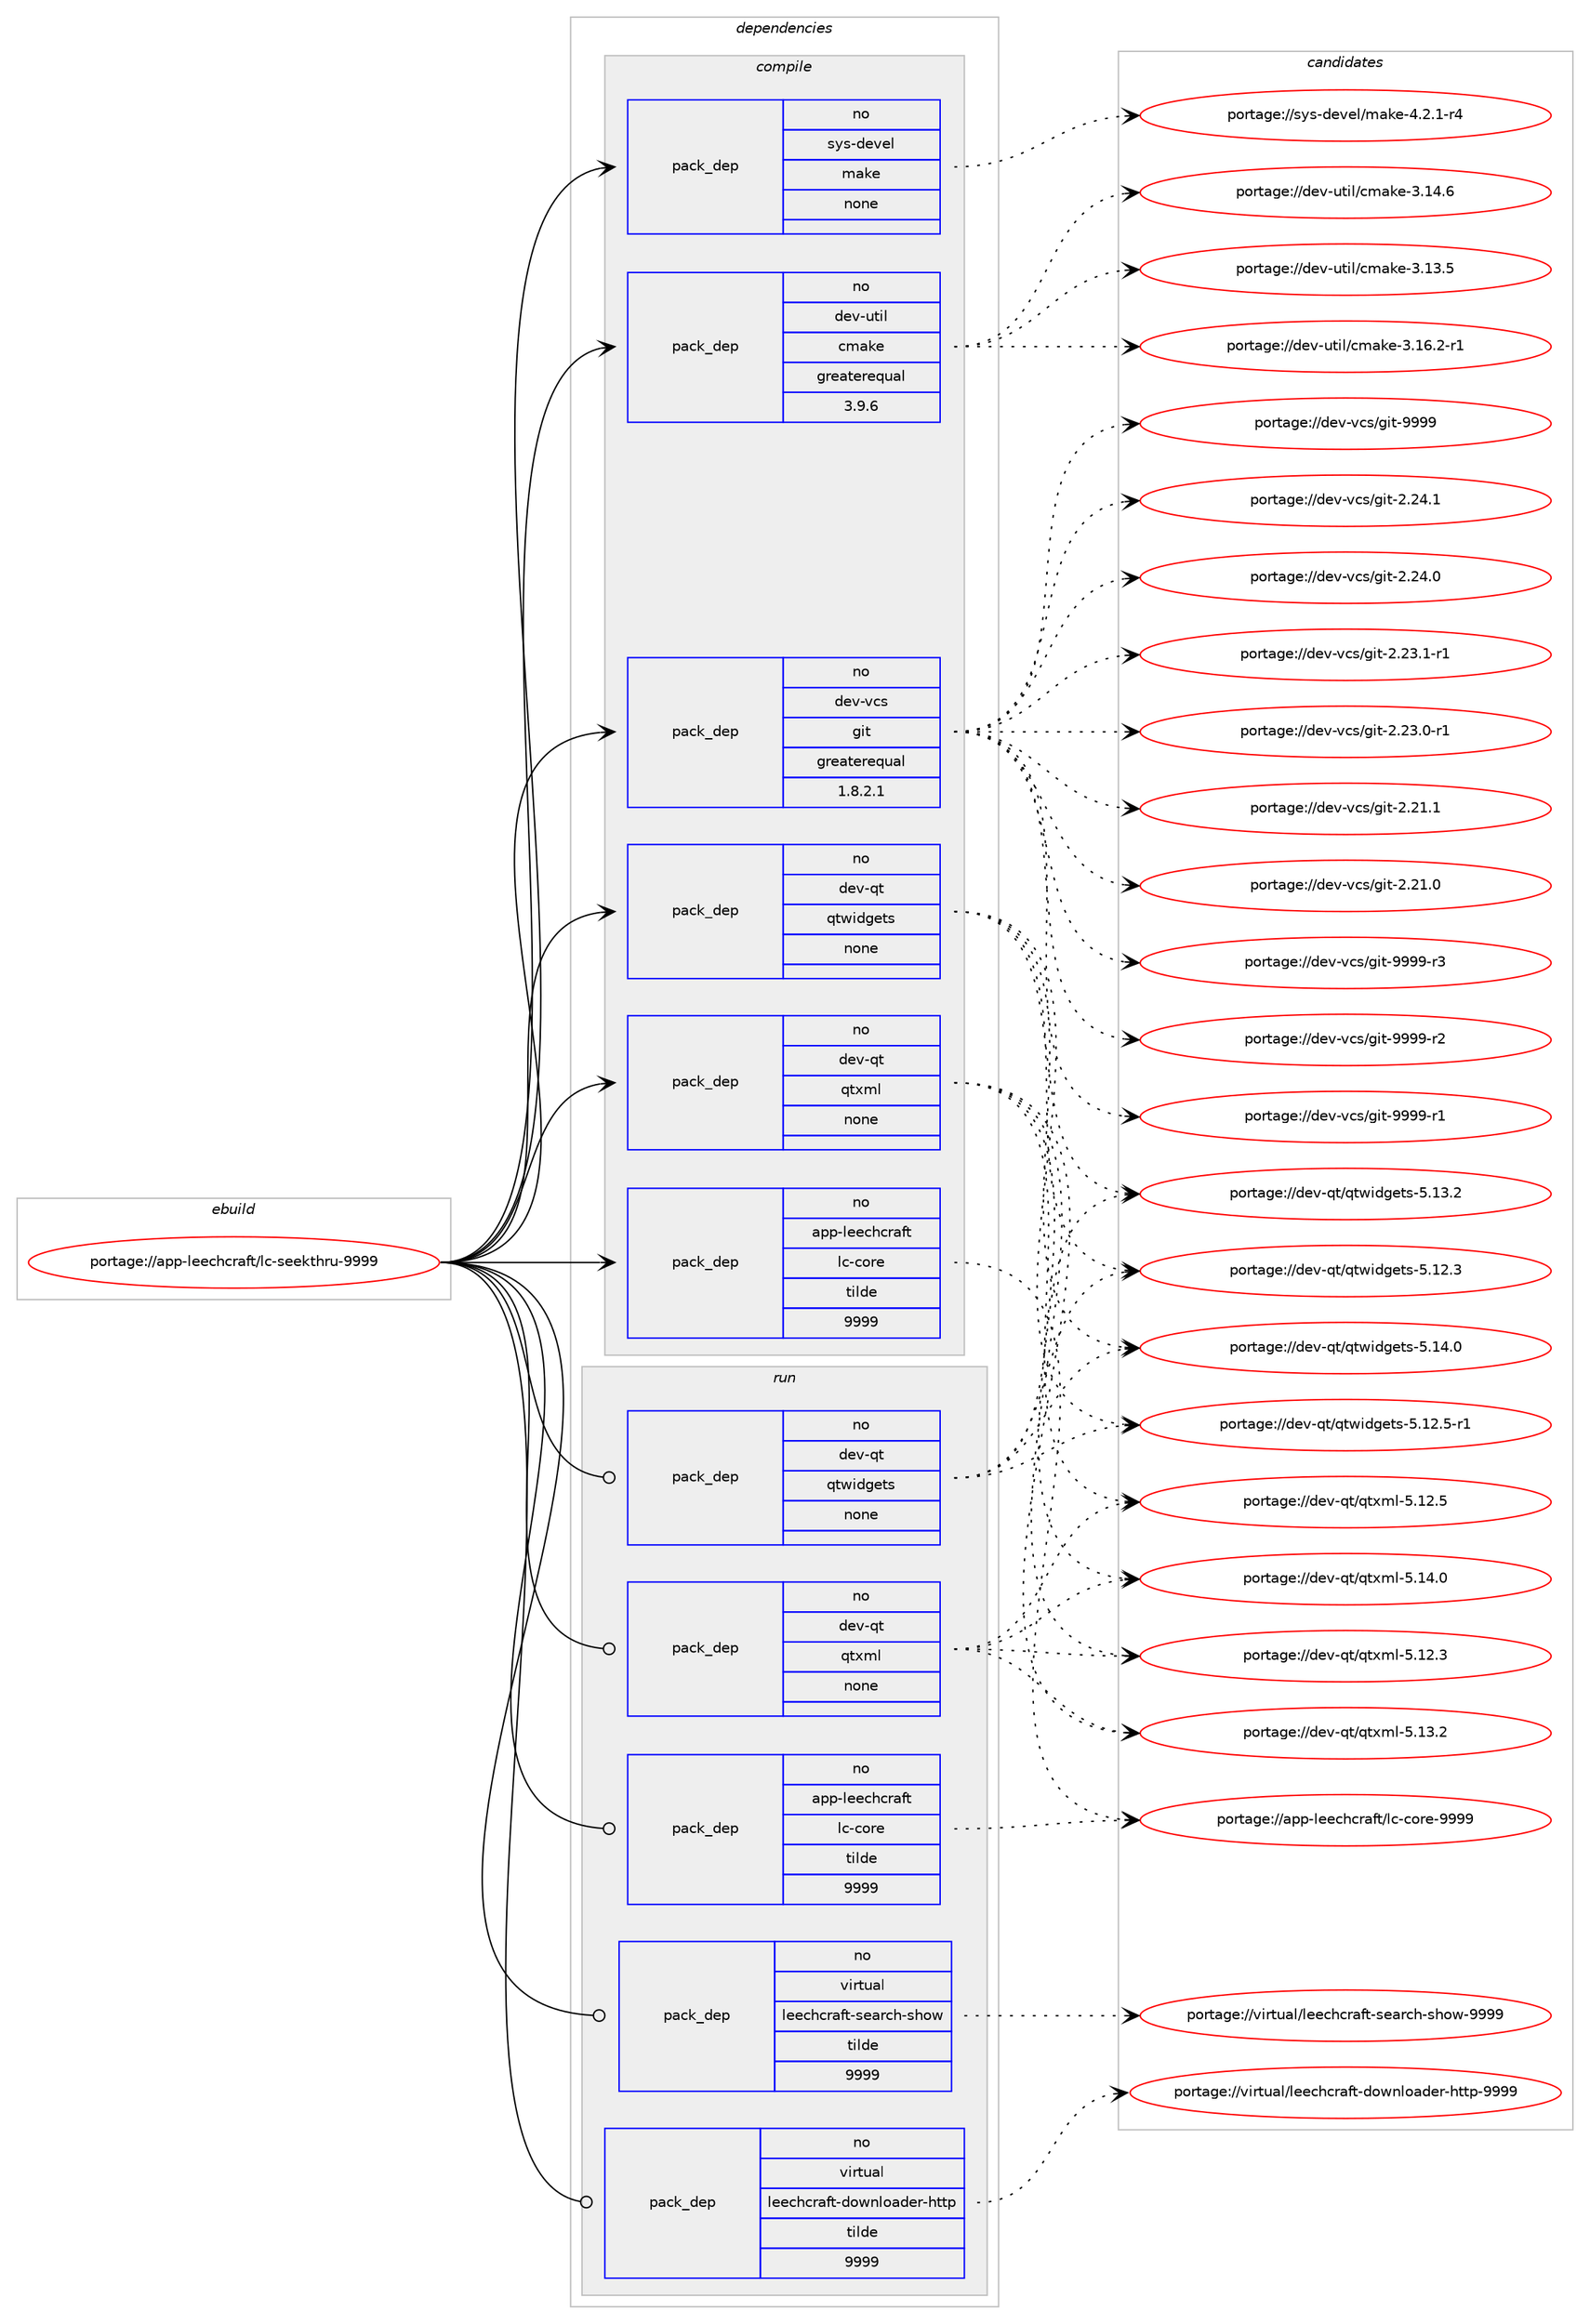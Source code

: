 digraph prolog {

# *************
# Graph options
# *************

newrank=true;
concentrate=true;
compound=true;
graph [rankdir=LR,fontname=Helvetica,fontsize=10,ranksep=1.5];#, ranksep=2.5, nodesep=0.2];
edge  [arrowhead=vee];
node  [fontname=Helvetica,fontsize=10];

# **********
# The ebuild
# **********

subgraph cluster_leftcol {
color=gray;
rank=same;
label=<<i>ebuild</i>>;
id [label="portage://app-leechcraft/lc-seekthru-9999", color=red, width=4, href="../app-leechcraft/lc-seekthru-9999.svg"];
}

# ****************
# The dependencies
# ****************

subgraph cluster_midcol {
color=gray;
label=<<i>dependencies</i>>;
subgraph cluster_compile {
fillcolor="#eeeeee";
style=filled;
label=<<i>compile</i>>;
subgraph pack462774 {
dependency615304 [label=<<TABLE BORDER="0" CELLBORDER="1" CELLSPACING="0" CELLPADDING="4" WIDTH="220"><TR><TD ROWSPAN="6" CELLPADDING="30">pack_dep</TD></TR><TR><TD WIDTH="110">no</TD></TR><TR><TD>app-leechcraft</TD></TR><TR><TD>lc-core</TD></TR><TR><TD>tilde</TD></TR><TR><TD>9999</TD></TR></TABLE>>, shape=none, color=blue];
}
id:e -> dependency615304:w [weight=20,style="solid",arrowhead="vee"];
subgraph pack462775 {
dependency615305 [label=<<TABLE BORDER="0" CELLBORDER="1" CELLSPACING="0" CELLPADDING="4" WIDTH="220"><TR><TD ROWSPAN="6" CELLPADDING="30">pack_dep</TD></TR><TR><TD WIDTH="110">no</TD></TR><TR><TD>dev-qt</TD></TR><TR><TD>qtwidgets</TD></TR><TR><TD>none</TD></TR><TR><TD></TD></TR></TABLE>>, shape=none, color=blue];
}
id:e -> dependency615305:w [weight=20,style="solid",arrowhead="vee"];
subgraph pack462776 {
dependency615306 [label=<<TABLE BORDER="0" CELLBORDER="1" CELLSPACING="0" CELLPADDING="4" WIDTH="220"><TR><TD ROWSPAN="6" CELLPADDING="30">pack_dep</TD></TR><TR><TD WIDTH="110">no</TD></TR><TR><TD>dev-qt</TD></TR><TR><TD>qtxml</TD></TR><TR><TD>none</TD></TR><TR><TD></TD></TR></TABLE>>, shape=none, color=blue];
}
id:e -> dependency615306:w [weight=20,style="solid",arrowhead="vee"];
subgraph pack462777 {
dependency615307 [label=<<TABLE BORDER="0" CELLBORDER="1" CELLSPACING="0" CELLPADDING="4" WIDTH="220"><TR><TD ROWSPAN="6" CELLPADDING="30">pack_dep</TD></TR><TR><TD WIDTH="110">no</TD></TR><TR><TD>dev-util</TD></TR><TR><TD>cmake</TD></TR><TR><TD>greaterequal</TD></TR><TR><TD>3.9.6</TD></TR></TABLE>>, shape=none, color=blue];
}
id:e -> dependency615307:w [weight=20,style="solid",arrowhead="vee"];
subgraph pack462778 {
dependency615308 [label=<<TABLE BORDER="0" CELLBORDER="1" CELLSPACING="0" CELLPADDING="4" WIDTH="220"><TR><TD ROWSPAN="6" CELLPADDING="30">pack_dep</TD></TR><TR><TD WIDTH="110">no</TD></TR><TR><TD>dev-vcs</TD></TR><TR><TD>git</TD></TR><TR><TD>greaterequal</TD></TR><TR><TD>1.8.2.1</TD></TR></TABLE>>, shape=none, color=blue];
}
id:e -> dependency615308:w [weight=20,style="solid",arrowhead="vee"];
subgraph pack462779 {
dependency615309 [label=<<TABLE BORDER="0" CELLBORDER="1" CELLSPACING="0" CELLPADDING="4" WIDTH="220"><TR><TD ROWSPAN="6" CELLPADDING="30">pack_dep</TD></TR><TR><TD WIDTH="110">no</TD></TR><TR><TD>sys-devel</TD></TR><TR><TD>make</TD></TR><TR><TD>none</TD></TR><TR><TD></TD></TR></TABLE>>, shape=none, color=blue];
}
id:e -> dependency615309:w [weight=20,style="solid",arrowhead="vee"];
}
subgraph cluster_compileandrun {
fillcolor="#eeeeee";
style=filled;
label=<<i>compile and run</i>>;
}
subgraph cluster_run {
fillcolor="#eeeeee";
style=filled;
label=<<i>run</i>>;
subgraph pack462780 {
dependency615310 [label=<<TABLE BORDER="0" CELLBORDER="1" CELLSPACING="0" CELLPADDING="4" WIDTH="220"><TR><TD ROWSPAN="6" CELLPADDING="30">pack_dep</TD></TR><TR><TD WIDTH="110">no</TD></TR><TR><TD>app-leechcraft</TD></TR><TR><TD>lc-core</TD></TR><TR><TD>tilde</TD></TR><TR><TD>9999</TD></TR></TABLE>>, shape=none, color=blue];
}
id:e -> dependency615310:w [weight=20,style="solid",arrowhead="odot"];
subgraph pack462781 {
dependency615311 [label=<<TABLE BORDER="0" CELLBORDER="1" CELLSPACING="0" CELLPADDING="4" WIDTH="220"><TR><TD ROWSPAN="6" CELLPADDING="30">pack_dep</TD></TR><TR><TD WIDTH="110">no</TD></TR><TR><TD>dev-qt</TD></TR><TR><TD>qtwidgets</TD></TR><TR><TD>none</TD></TR><TR><TD></TD></TR></TABLE>>, shape=none, color=blue];
}
id:e -> dependency615311:w [weight=20,style="solid",arrowhead="odot"];
subgraph pack462782 {
dependency615312 [label=<<TABLE BORDER="0" CELLBORDER="1" CELLSPACING="0" CELLPADDING="4" WIDTH="220"><TR><TD ROWSPAN="6" CELLPADDING="30">pack_dep</TD></TR><TR><TD WIDTH="110">no</TD></TR><TR><TD>dev-qt</TD></TR><TR><TD>qtxml</TD></TR><TR><TD>none</TD></TR><TR><TD></TD></TR></TABLE>>, shape=none, color=blue];
}
id:e -> dependency615312:w [weight=20,style="solid",arrowhead="odot"];
subgraph pack462783 {
dependency615313 [label=<<TABLE BORDER="0" CELLBORDER="1" CELLSPACING="0" CELLPADDING="4" WIDTH="220"><TR><TD ROWSPAN="6" CELLPADDING="30">pack_dep</TD></TR><TR><TD WIDTH="110">no</TD></TR><TR><TD>virtual</TD></TR><TR><TD>leechcraft-downloader-http</TD></TR><TR><TD>tilde</TD></TR><TR><TD>9999</TD></TR></TABLE>>, shape=none, color=blue];
}
id:e -> dependency615313:w [weight=20,style="solid",arrowhead="odot"];
subgraph pack462784 {
dependency615314 [label=<<TABLE BORDER="0" CELLBORDER="1" CELLSPACING="0" CELLPADDING="4" WIDTH="220"><TR><TD ROWSPAN="6" CELLPADDING="30">pack_dep</TD></TR><TR><TD WIDTH="110">no</TD></TR><TR><TD>virtual</TD></TR><TR><TD>leechcraft-search-show</TD></TR><TR><TD>tilde</TD></TR><TR><TD>9999</TD></TR></TABLE>>, shape=none, color=blue];
}
id:e -> dependency615314:w [weight=20,style="solid",arrowhead="odot"];
}
}

# **************
# The candidates
# **************

subgraph cluster_choices {
rank=same;
color=gray;
label=<<i>candidates</i>>;

subgraph choice462774 {
color=black;
nodesep=1;
choice9711211245108101101991049911497102116471089945991111141014557575757 [label="portage://app-leechcraft/lc-core-9999", color=red, width=4,href="../app-leechcraft/lc-core-9999.svg"];
dependency615304:e -> choice9711211245108101101991049911497102116471089945991111141014557575757:w [style=dotted,weight="100"];
}
subgraph choice462775 {
color=black;
nodesep=1;
choice100101118451131164711311611910510010310111611545534649524648 [label="portage://dev-qt/qtwidgets-5.14.0", color=red, width=4,href="../dev-qt/qtwidgets-5.14.0.svg"];
choice100101118451131164711311611910510010310111611545534649514650 [label="portage://dev-qt/qtwidgets-5.13.2", color=red, width=4,href="../dev-qt/qtwidgets-5.13.2.svg"];
choice1001011184511311647113116119105100103101116115455346495046534511449 [label="portage://dev-qt/qtwidgets-5.12.5-r1", color=red, width=4,href="../dev-qt/qtwidgets-5.12.5-r1.svg"];
choice100101118451131164711311611910510010310111611545534649504651 [label="portage://dev-qt/qtwidgets-5.12.3", color=red, width=4,href="../dev-qt/qtwidgets-5.12.3.svg"];
dependency615305:e -> choice100101118451131164711311611910510010310111611545534649524648:w [style=dotted,weight="100"];
dependency615305:e -> choice100101118451131164711311611910510010310111611545534649514650:w [style=dotted,weight="100"];
dependency615305:e -> choice1001011184511311647113116119105100103101116115455346495046534511449:w [style=dotted,weight="100"];
dependency615305:e -> choice100101118451131164711311611910510010310111611545534649504651:w [style=dotted,weight="100"];
}
subgraph choice462776 {
color=black;
nodesep=1;
choice100101118451131164711311612010910845534649524648 [label="portage://dev-qt/qtxml-5.14.0", color=red, width=4,href="../dev-qt/qtxml-5.14.0.svg"];
choice100101118451131164711311612010910845534649514650 [label="portage://dev-qt/qtxml-5.13.2", color=red, width=4,href="../dev-qt/qtxml-5.13.2.svg"];
choice100101118451131164711311612010910845534649504653 [label="portage://dev-qt/qtxml-5.12.5", color=red, width=4,href="../dev-qt/qtxml-5.12.5.svg"];
choice100101118451131164711311612010910845534649504651 [label="portage://dev-qt/qtxml-5.12.3", color=red, width=4,href="../dev-qt/qtxml-5.12.3.svg"];
dependency615306:e -> choice100101118451131164711311612010910845534649524648:w [style=dotted,weight="100"];
dependency615306:e -> choice100101118451131164711311612010910845534649514650:w [style=dotted,weight="100"];
dependency615306:e -> choice100101118451131164711311612010910845534649504653:w [style=dotted,weight="100"];
dependency615306:e -> choice100101118451131164711311612010910845534649504651:w [style=dotted,weight="100"];
}
subgraph choice462777 {
color=black;
nodesep=1;
choice10010111845117116105108479910997107101455146495446504511449 [label="portage://dev-util/cmake-3.16.2-r1", color=red, width=4,href="../dev-util/cmake-3.16.2-r1.svg"];
choice1001011184511711610510847991099710710145514649524654 [label="portage://dev-util/cmake-3.14.6", color=red, width=4,href="../dev-util/cmake-3.14.6.svg"];
choice1001011184511711610510847991099710710145514649514653 [label="portage://dev-util/cmake-3.13.5", color=red, width=4,href="../dev-util/cmake-3.13.5.svg"];
dependency615307:e -> choice10010111845117116105108479910997107101455146495446504511449:w [style=dotted,weight="100"];
dependency615307:e -> choice1001011184511711610510847991099710710145514649524654:w [style=dotted,weight="100"];
dependency615307:e -> choice1001011184511711610510847991099710710145514649514653:w [style=dotted,weight="100"];
}
subgraph choice462778 {
color=black;
nodesep=1;
choice10010111845118991154710310511645575757574511451 [label="portage://dev-vcs/git-9999-r3", color=red, width=4,href="../dev-vcs/git-9999-r3.svg"];
choice10010111845118991154710310511645575757574511450 [label="portage://dev-vcs/git-9999-r2", color=red, width=4,href="../dev-vcs/git-9999-r2.svg"];
choice10010111845118991154710310511645575757574511449 [label="portage://dev-vcs/git-9999-r1", color=red, width=4,href="../dev-vcs/git-9999-r1.svg"];
choice1001011184511899115471031051164557575757 [label="portage://dev-vcs/git-9999", color=red, width=4,href="../dev-vcs/git-9999.svg"];
choice10010111845118991154710310511645504650524649 [label="portage://dev-vcs/git-2.24.1", color=red, width=4,href="../dev-vcs/git-2.24.1.svg"];
choice10010111845118991154710310511645504650524648 [label="portage://dev-vcs/git-2.24.0", color=red, width=4,href="../dev-vcs/git-2.24.0.svg"];
choice100101118451189911547103105116455046505146494511449 [label="portage://dev-vcs/git-2.23.1-r1", color=red, width=4,href="../dev-vcs/git-2.23.1-r1.svg"];
choice100101118451189911547103105116455046505146484511449 [label="portage://dev-vcs/git-2.23.0-r1", color=red, width=4,href="../dev-vcs/git-2.23.0-r1.svg"];
choice10010111845118991154710310511645504650494649 [label="portage://dev-vcs/git-2.21.1", color=red, width=4,href="../dev-vcs/git-2.21.1.svg"];
choice10010111845118991154710310511645504650494648 [label="portage://dev-vcs/git-2.21.0", color=red, width=4,href="../dev-vcs/git-2.21.0.svg"];
dependency615308:e -> choice10010111845118991154710310511645575757574511451:w [style=dotted,weight="100"];
dependency615308:e -> choice10010111845118991154710310511645575757574511450:w [style=dotted,weight="100"];
dependency615308:e -> choice10010111845118991154710310511645575757574511449:w [style=dotted,weight="100"];
dependency615308:e -> choice1001011184511899115471031051164557575757:w [style=dotted,weight="100"];
dependency615308:e -> choice10010111845118991154710310511645504650524649:w [style=dotted,weight="100"];
dependency615308:e -> choice10010111845118991154710310511645504650524648:w [style=dotted,weight="100"];
dependency615308:e -> choice100101118451189911547103105116455046505146494511449:w [style=dotted,weight="100"];
dependency615308:e -> choice100101118451189911547103105116455046505146484511449:w [style=dotted,weight="100"];
dependency615308:e -> choice10010111845118991154710310511645504650494649:w [style=dotted,weight="100"];
dependency615308:e -> choice10010111845118991154710310511645504650494648:w [style=dotted,weight="100"];
}
subgraph choice462779 {
color=black;
nodesep=1;
choice1151211154510010111810110847109971071014552465046494511452 [label="portage://sys-devel/make-4.2.1-r4", color=red, width=4,href="../sys-devel/make-4.2.1-r4.svg"];
dependency615309:e -> choice1151211154510010111810110847109971071014552465046494511452:w [style=dotted,weight="100"];
}
subgraph choice462780 {
color=black;
nodesep=1;
choice9711211245108101101991049911497102116471089945991111141014557575757 [label="portage://app-leechcraft/lc-core-9999", color=red, width=4,href="../app-leechcraft/lc-core-9999.svg"];
dependency615310:e -> choice9711211245108101101991049911497102116471089945991111141014557575757:w [style=dotted,weight="100"];
}
subgraph choice462781 {
color=black;
nodesep=1;
choice100101118451131164711311611910510010310111611545534649524648 [label="portage://dev-qt/qtwidgets-5.14.0", color=red, width=4,href="../dev-qt/qtwidgets-5.14.0.svg"];
choice100101118451131164711311611910510010310111611545534649514650 [label="portage://dev-qt/qtwidgets-5.13.2", color=red, width=4,href="../dev-qt/qtwidgets-5.13.2.svg"];
choice1001011184511311647113116119105100103101116115455346495046534511449 [label="portage://dev-qt/qtwidgets-5.12.5-r1", color=red, width=4,href="../dev-qt/qtwidgets-5.12.5-r1.svg"];
choice100101118451131164711311611910510010310111611545534649504651 [label="portage://dev-qt/qtwidgets-5.12.3", color=red, width=4,href="../dev-qt/qtwidgets-5.12.3.svg"];
dependency615311:e -> choice100101118451131164711311611910510010310111611545534649524648:w [style=dotted,weight="100"];
dependency615311:e -> choice100101118451131164711311611910510010310111611545534649514650:w [style=dotted,weight="100"];
dependency615311:e -> choice1001011184511311647113116119105100103101116115455346495046534511449:w [style=dotted,weight="100"];
dependency615311:e -> choice100101118451131164711311611910510010310111611545534649504651:w [style=dotted,weight="100"];
}
subgraph choice462782 {
color=black;
nodesep=1;
choice100101118451131164711311612010910845534649524648 [label="portage://dev-qt/qtxml-5.14.0", color=red, width=4,href="../dev-qt/qtxml-5.14.0.svg"];
choice100101118451131164711311612010910845534649514650 [label="portage://dev-qt/qtxml-5.13.2", color=red, width=4,href="../dev-qt/qtxml-5.13.2.svg"];
choice100101118451131164711311612010910845534649504653 [label="portage://dev-qt/qtxml-5.12.5", color=red, width=4,href="../dev-qt/qtxml-5.12.5.svg"];
choice100101118451131164711311612010910845534649504651 [label="portage://dev-qt/qtxml-5.12.3", color=red, width=4,href="../dev-qt/qtxml-5.12.3.svg"];
dependency615312:e -> choice100101118451131164711311612010910845534649524648:w [style=dotted,weight="100"];
dependency615312:e -> choice100101118451131164711311612010910845534649514650:w [style=dotted,weight="100"];
dependency615312:e -> choice100101118451131164711311612010910845534649504653:w [style=dotted,weight="100"];
dependency615312:e -> choice100101118451131164711311612010910845534649504651:w [style=dotted,weight="100"];
}
subgraph choice462783 {
color=black;
nodesep=1;
choice11810511411611797108471081011019910499114971021164510011111911010811197100101114451041161161124557575757 [label="portage://virtual/leechcraft-downloader-http-9999", color=red, width=4,href="../virtual/leechcraft-downloader-http-9999.svg"];
dependency615313:e -> choice11810511411611797108471081011019910499114971021164510011111911010811197100101114451041161161124557575757:w [style=dotted,weight="100"];
}
subgraph choice462784 {
color=black;
nodesep=1;
choice1181051141161179710847108101101991049911497102116451151019711499104451151041111194557575757 [label="portage://virtual/leechcraft-search-show-9999", color=red, width=4,href="../virtual/leechcraft-search-show-9999.svg"];
dependency615314:e -> choice1181051141161179710847108101101991049911497102116451151019711499104451151041111194557575757:w [style=dotted,weight="100"];
}
}

}
